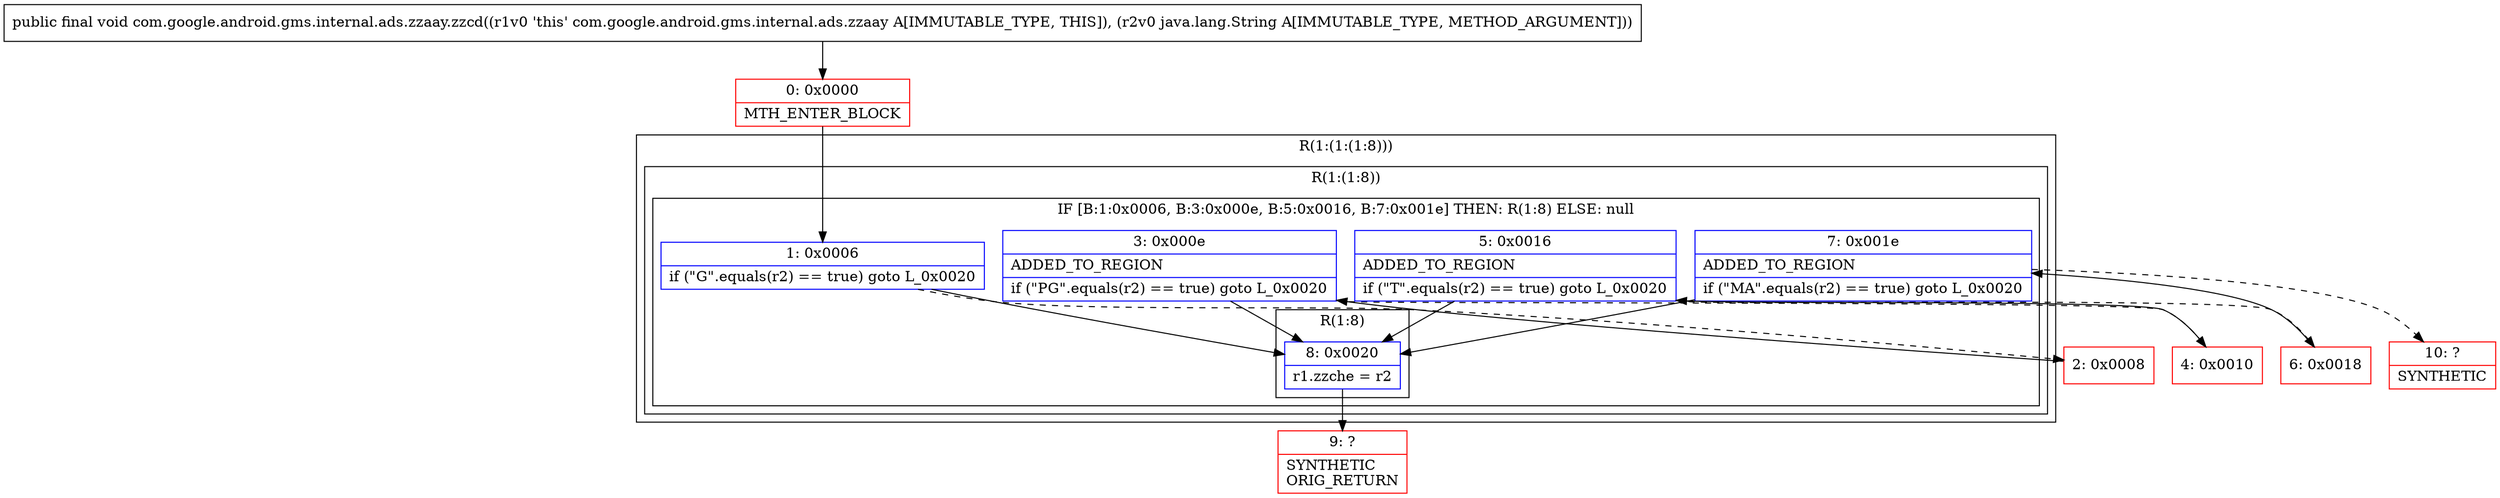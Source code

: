 digraph "CFG forcom.google.android.gms.internal.ads.zzaay.zzcd(Ljava\/lang\/String;)V" {
subgraph cluster_Region_846805392 {
label = "R(1:(1:(1:8)))";
node [shape=record,color=blue];
subgraph cluster_Region_813552515 {
label = "R(1:(1:8))";
node [shape=record,color=blue];
subgraph cluster_IfRegion_1919181764 {
label = "IF [B:1:0x0006, B:3:0x000e, B:5:0x0016, B:7:0x001e] THEN: R(1:8) ELSE: null";
node [shape=record,color=blue];
Node_1 [shape=record,label="{1\:\ 0x0006|if (\"G\".equals(r2) == true) goto L_0x0020\l}"];
Node_3 [shape=record,label="{3\:\ 0x000e|ADDED_TO_REGION\l|if (\"PG\".equals(r2) == true) goto L_0x0020\l}"];
Node_5 [shape=record,label="{5\:\ 0x0016|ADDED_TO_REGION\l|if (\"T\".equals(r2) == true) goto L_0x0020\l}"];
Node_7 [shape=record,label="{7\:\ 0x001e|ADDED_TO_REGION\l|if (\"MA\".equals(r2) == true) goto L_0x0020\l}"];
subgraph cluster_Region_350460009 {
label = "R(1:8)";
node [shape=record,color=blue];
Node_8 [shape=record,label="{8\:\ 0x0020|r1.zzche = r2\l}"];
}
}
}
}
Node_0 [shape=record,color=red,label="{0\:\ 0x0000|MTH_ENTER_BLOCK\l}"];
Node_2 [shape=record,color=red,label="{2\:\ 0x0008}"];
Node_4 [shape=record,color=red,label="{4\:\ 0x0010}"];
Node_6 [shape=record,color=red,label="{6\:\ 0x0018}"];
Node_9 [shape=record,color=red,label="{9\:\ ?|SYNTHETIC\lORIG_RETURN\l}"];
Node_10 [shape=record,color=red,label="{10\:\ ?|SYNTHETIC\l}"];
MethodNode[shape=record,label="{public final void com.google.android.gms.internal.ads.zzaay.zzcd((r1v0 'this' com.google.android.gms.internal.ads.zzaay A[IMMUTABLE_TYPE, THIS]), (r2v0 java.lang.String A[IMMUTABLE_TYPE, METHOD_ARGUMENT])) }"];
MethodNode -> Node_0;
Node_1 -> Node_2[style=dashed];
Node_1 -> Node_8;
Node_3 -> Node_4[style=dashed];
Node_3 -> Node_8;
Node_5 -> Node_6[style=dashed];
Node_5 -> Node_8;
Node_7 -> Node_8;
Node_7 -> Node_10[style=dashed];
Node_8 -> Node_9;
Node_0 -> Node_1;
Node_2 -> Node_3;
Node_4 -> Node_5;
Node_6 -> Node_7;
}

